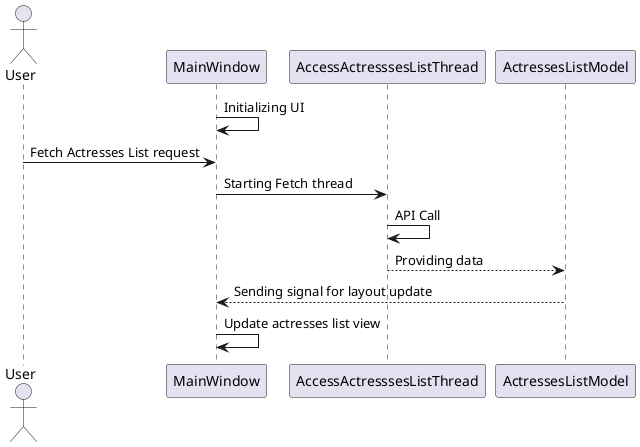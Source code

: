 @startuml fetch_actresses_flow

actor User 

MainWindow -> MainWindow: Initializing UI
User -> MainWindow: Fetch Actresses List request
MainWindow -> AccessActresssesListThread: Starting Fetch thread
AccessActresssesListThread -> AccessActresssesListThread: API Call
AccessActresssesListThread --> ActressesListModel: Providing data
ActressesListModel --> MainWindow: Sending signal for layout update
MainWindow -> MainWindow: Update actresses list view
@enduml